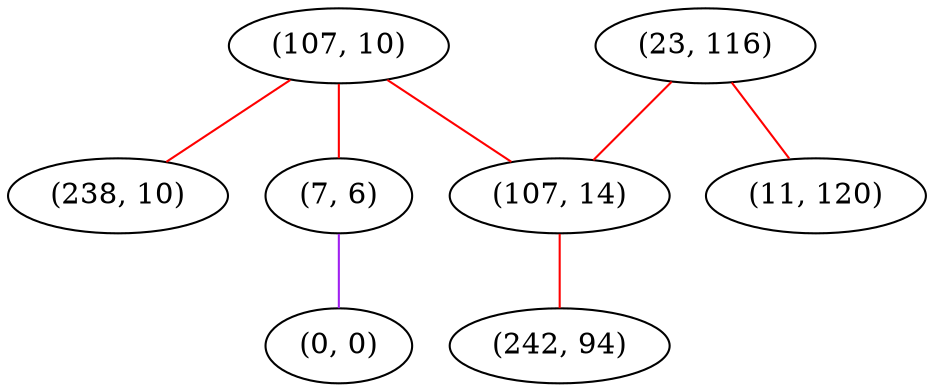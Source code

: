 graph "" {
"(107, 10)";
"(238, 10)";
"(7, 6)";
"(23, 116)";
"(0, 0)";
"(107, 14)";
"(11, 120)";
"(242, 94)";
"(107, 10)" -- "(7, 6)"  [color=red, key=0, weight=1];
"(107, 10)" -- "(238, 10)"  [color=red, key=0, weight=1];
"(107, 10)" -- "(107, 14)"  [color=red, key=0, weight=1];
"(7, 6)" -- "(0, 0)"  [color=purple, key=0, weight=4];
"(23, 116)" -- "(11, 120)"  [color=red, key=0, weight=1];
"(23, 116)" -- "(107, 14)"  [color=red, key=0, weight=1];
"(107, 14)" -- "(242, 94)"  [color=red, key=0, weight=1];
}
